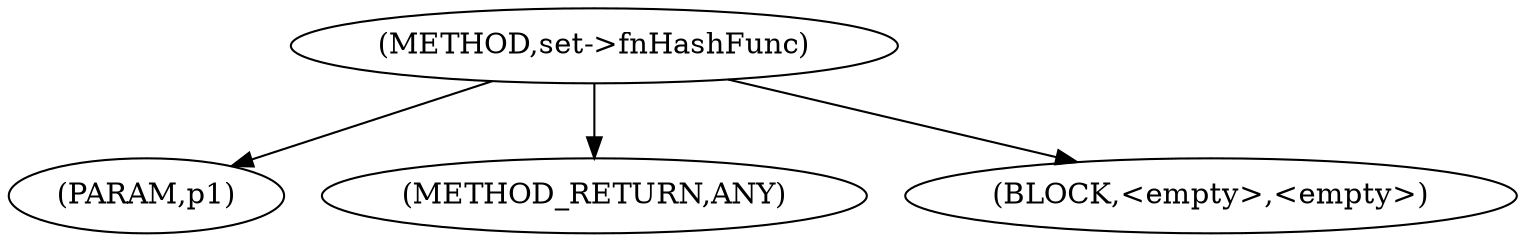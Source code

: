 digraph "set-&gt;fnHashFunc" {  
"100123" [label = <(METHOD,set-&gt;fnHashFunc)> ]
"100124" [label = <(PARAM,p1)> ]
"100125" [label = <(METHOD_RETURN,ANY)> ]
"100126" [label = <(BLOCK,&lt;empty&gt;,&lt;empty&gt;)> ]
  "100123" -> "100125" 
  "100123" -> "100124" 
  "100123" -> "100126" 
}
